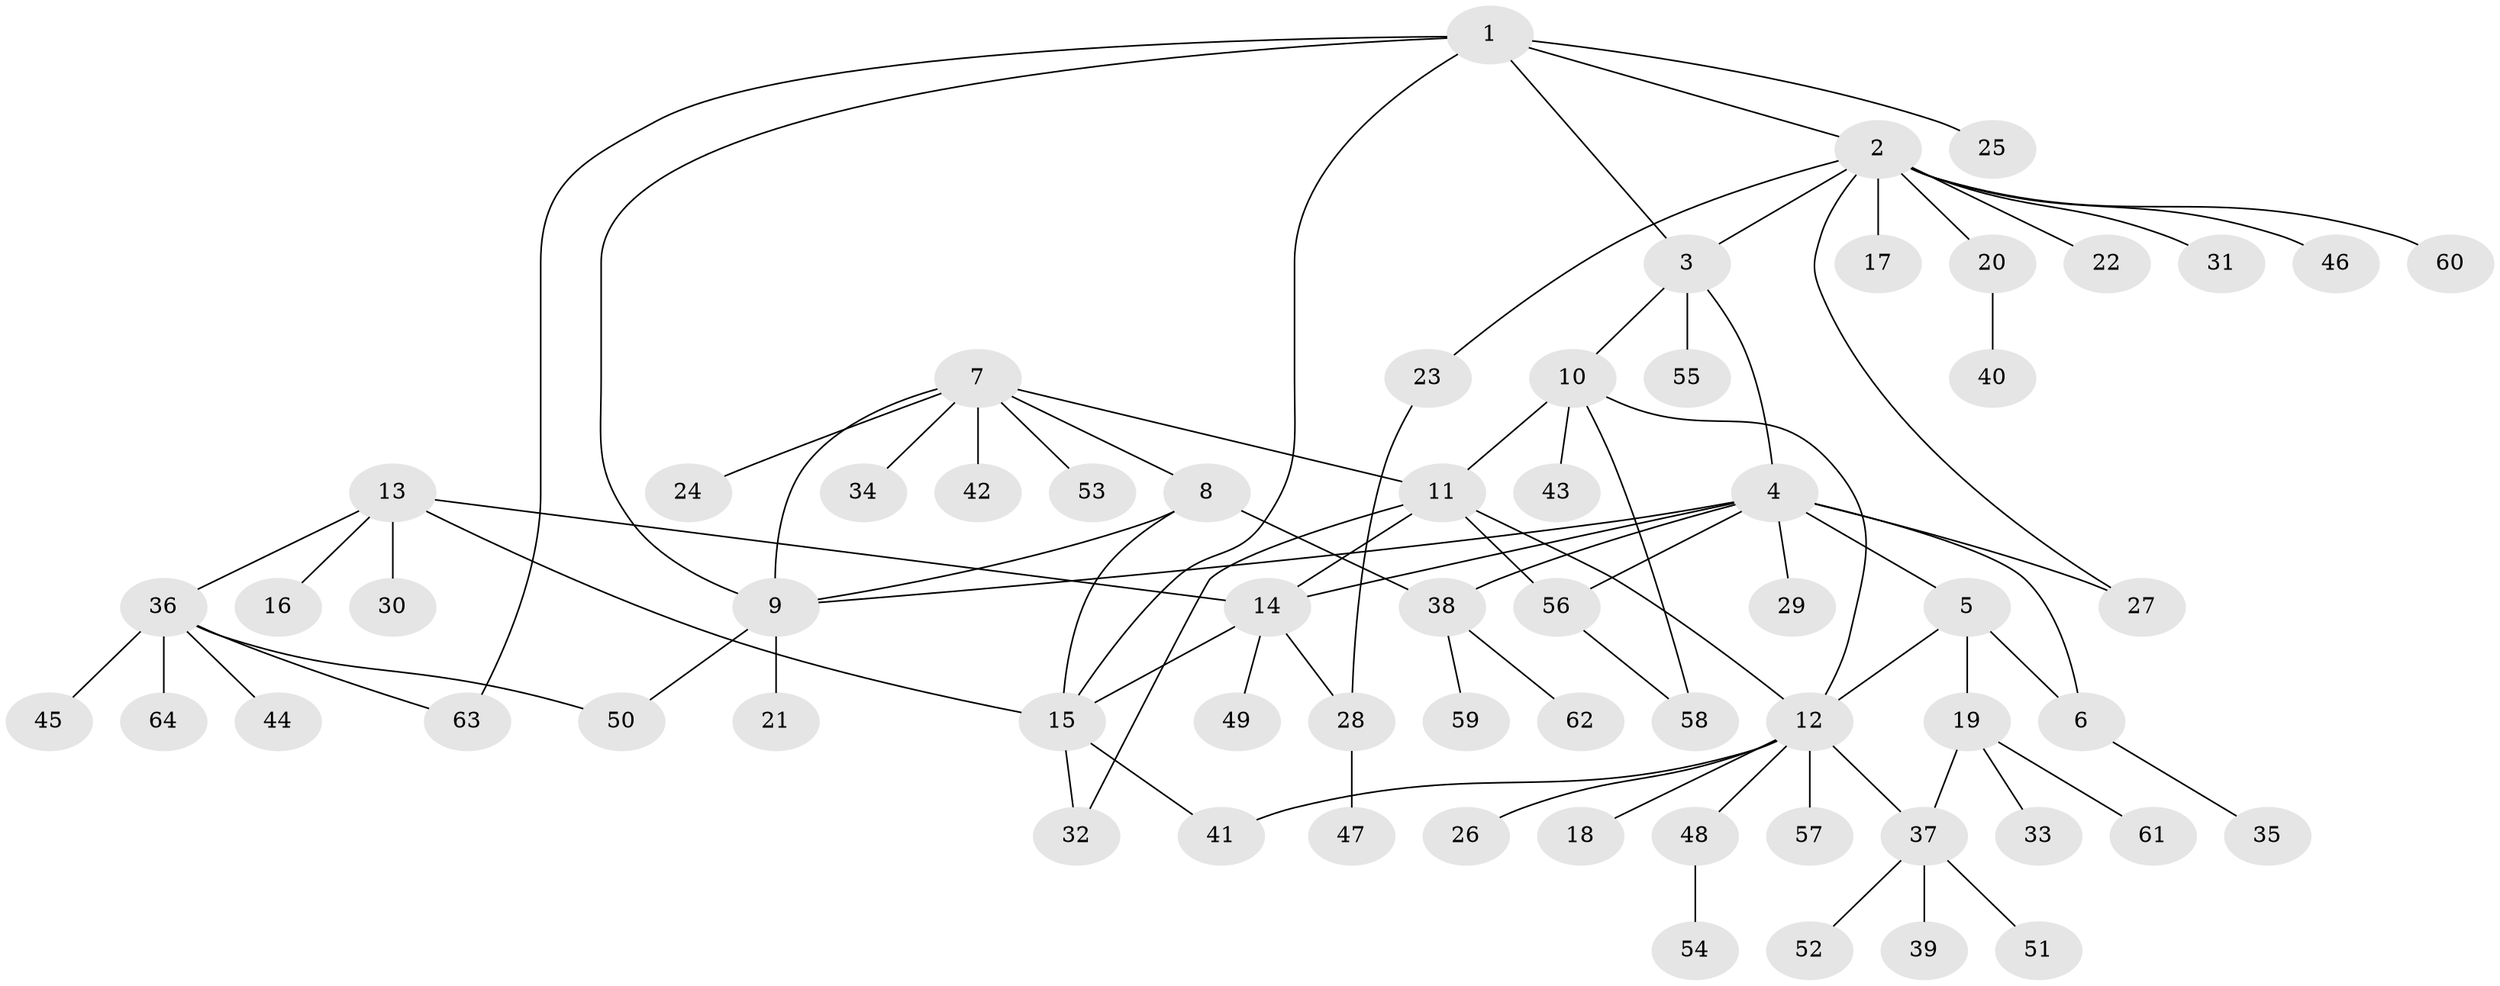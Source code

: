 // coarse degree distribution, {15: 0.04, 4: 0.12, 2: 0.16, 7: 0.04, 5: 0.08, 1: 0.52, 3: 0.04}
// Generated by graph-tools (version 1.1) at 2025/19/03/04/25 18:19:45]
// undirected, 64 vertices, 84 edges
graph export_dot {
graph [start="1"]
  node [color=gray90,style=filled];
  1;
  2;
  3;
  4;
  5;
  6;
  7;
  8;
  9;
  10;
  11;
  12;
  13;
  14;
  15;
  16;
  17;
  18;
  19;
  20;
  21;
  22;
  23;
  24;
  25;
  26;
  27;
  28;
  29;
  30;
  31;
  32;
  33;
  34;
  35;
  36;
  37;
  38;
  39;
  40;
  41;
  42;
  43;
  44;
  45;
  46;
  47;
  48;
  49;
  50;
  51;
  52;
  53;
  54;
  55;
  56;
  57;
  58;
  59;
  60;
  61;
  62;
  63;
  64;
  1 -- 2;
  1 -- 3;
  1 -- 9;
  1 -- 15;
  1 -- 25;
  1 -- 63;
  2 -- 3;
  2 -- 17;
  2 -- 20;
  2 -- 22;
  2 -- 23;
  2 -- 27;
  2 -- 31;
  2 -- 46;
  2 -- 60;
  3 -- 4;
  3 -- 10;
  3 -- 55;
  4 -- 5;
  4 -- 6;
  4 -- 9;
  4 -- 14;
  4 -- 27;
  4 -- 29;
  4 -- 38;
  4 -- 56;
  5 -- 6;
  5 -- 12;
  5 -- 19;
  6 -- 35;
  7 -- 8;
  7 -- 9;
  7 -- 11;
  7 -- 24;
  7 -- 34;
  7 -- 42;
  7 -- 53;
  8 -- 9;
  8 -- 15;
  8 -- 38;
  9 -- 21;
  9 -- 50;
  10 -- 11;
  10 -- 12;
  10 -- 43;
  10 -- 58;
  11 -- 12;
  11 -- 14;
  11 -- 32;
  11 -- 56;
  12 -- 18;
  12 -- 26;
  12 -- 37;
  12 -- 41;
  12 -- 48;
  12 -- 57;
  13 -- 14;
  13 -- 15;
  13 -- 16;
  13 -- 30;
  13 -- 36;
  14 -- 15;
  14 -- 28;
  14 -- 49;
  15 -- 32;
  15 -- 41;
  19 -- 33;
  19 -- 37;
  19 -- 61;
  20 -- 40;
  23 -- 28;
  28 -- 47;
  36 -- 44;
  36 -- 45;
  36 -- 50;
  36 -- 63;
  36 -- 64;
  37 -- 39;
  37 -- 51;
  37 -- 52;
  38 -- 59;
  38 -- 62;
  48 -- 54;
  56 -- 58;
}
